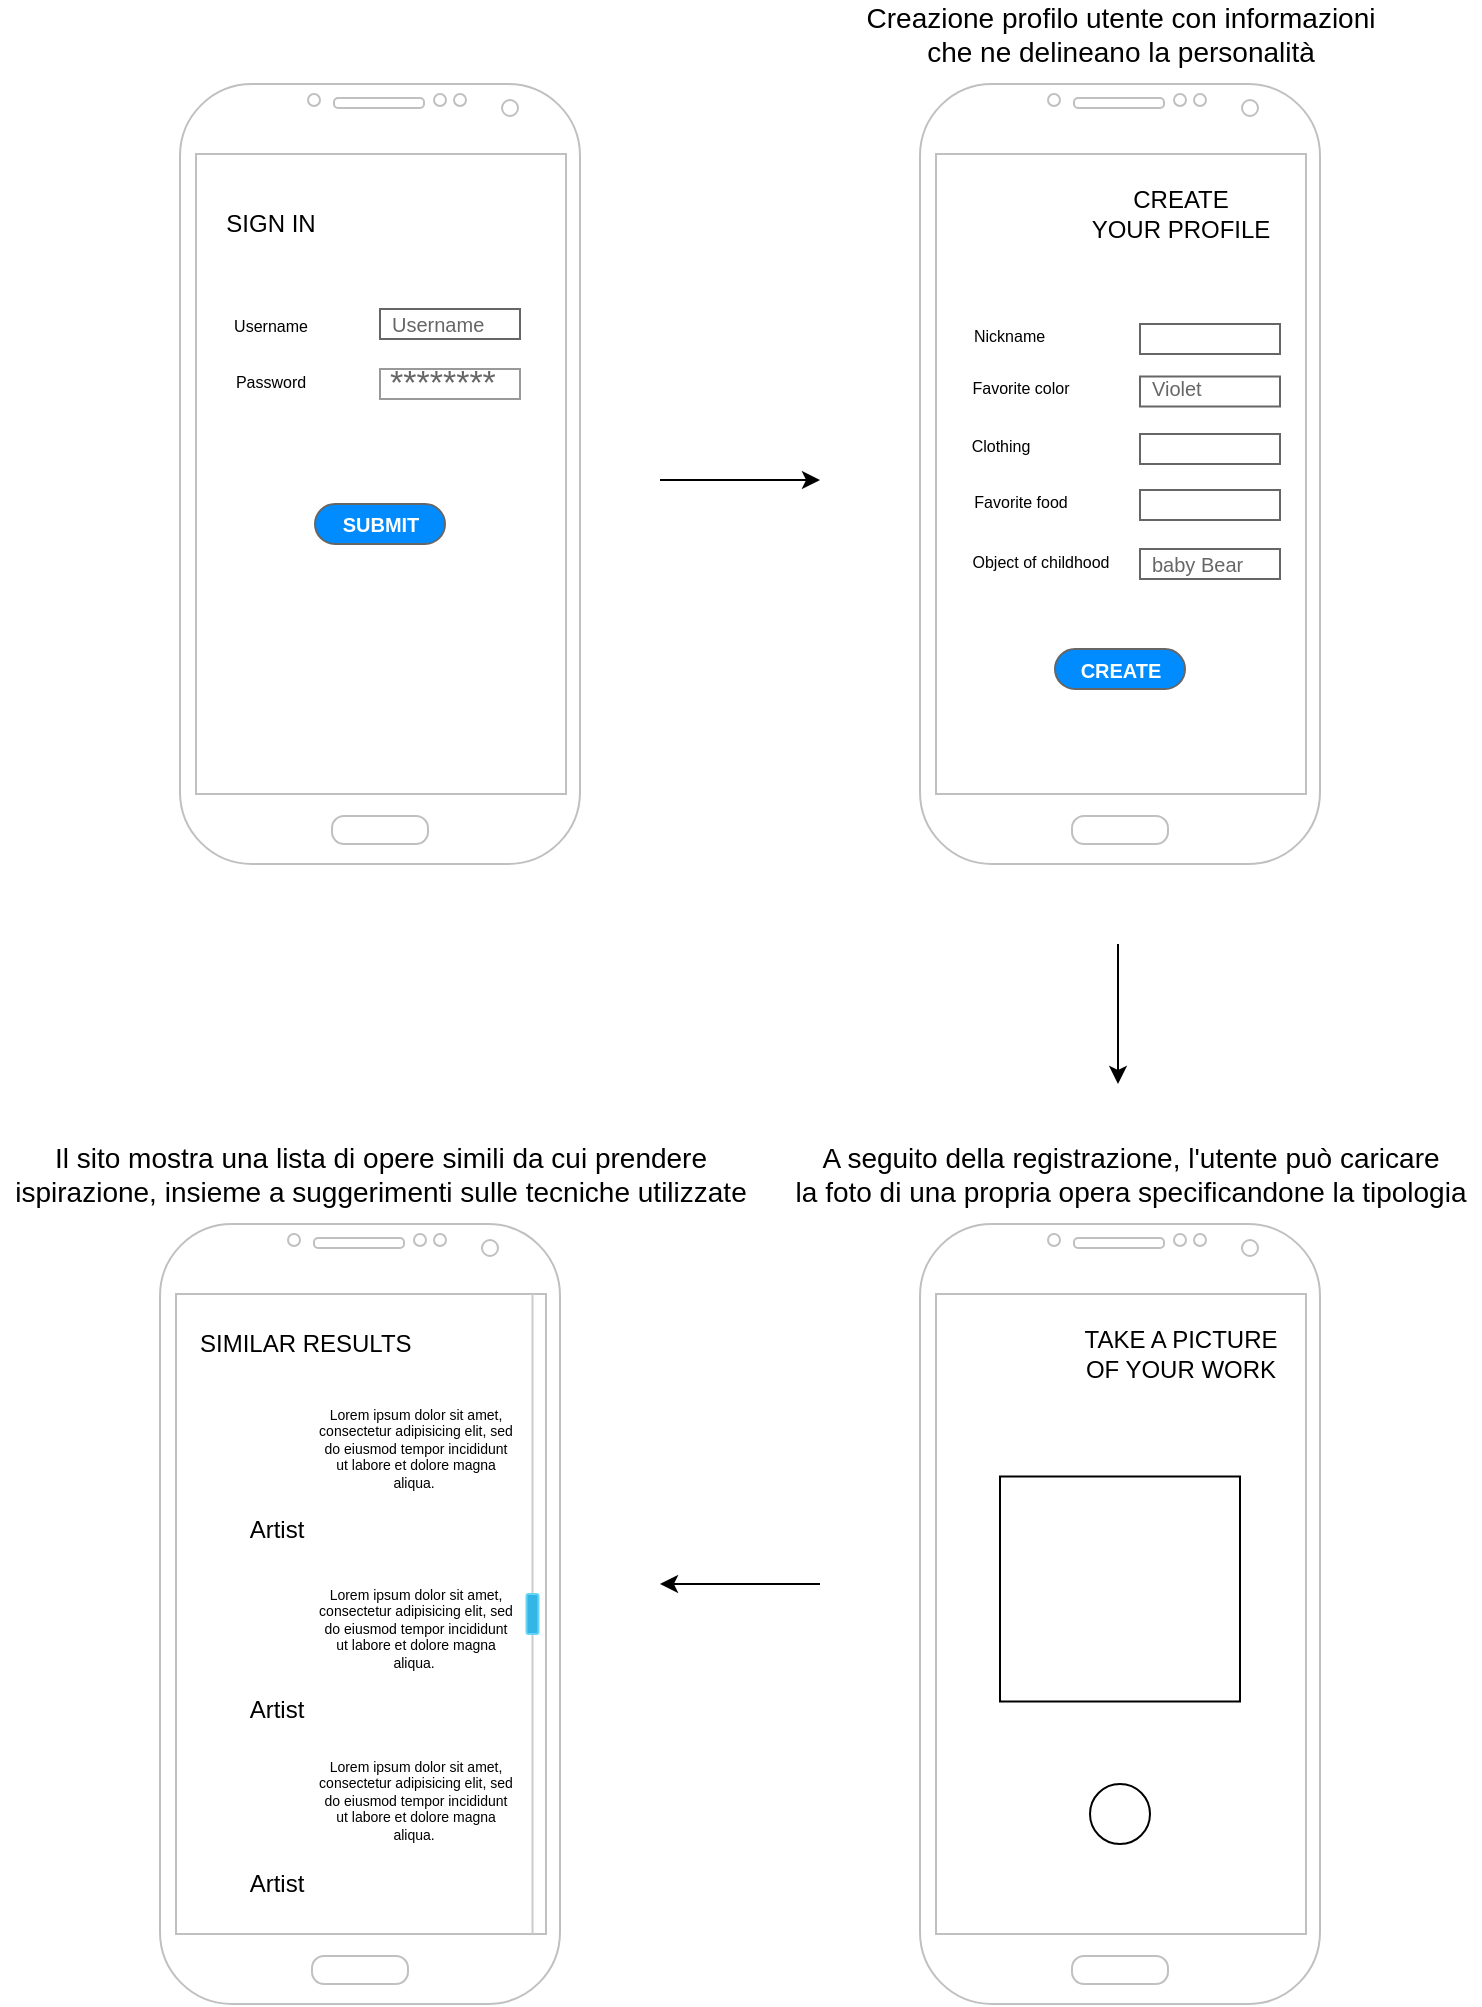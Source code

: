 <mxfile version="14.6.11" type="github">
  <diagram id="YqBdRVbUH3X9ktw2vI_X" name="Page-1">
    <mxGraphModel dx="2170" dy="2374" grid="1" gridSize="10" guides="1" tooltips="1" connect="1" arrows="1" fold="1" page="1" pageScale="1" pageWidth="827" pageHeight="1169" math="0" shadow="0">
      <root>
        <mxCell id="0" />
        <mxCell id="1" parent="0" />
        <mxCell id="K1Y7uYMDMErFbE7dxKjb-1" value="" style="verticalLabelPosition=bottom;verticalAlign=top;html=1;shadow=0;dashed=0;strokeWidth=1;shape=mxgraph.android.phone2;strokeColor=#c0c0c0;" parent="1" vertex="1">
          <mxGeometry x="490" y="-1030" width="200" height="390" as="geometry" />
        </mxCell>
        <mxCell id="K1Y7uYMDMErFbE7dxKjb-2" value="" style="verticalLabelPosition=bottom;verticalAlign=top;html=1;shadow=0;dashed=0;strokeWidth=1;shape=mxgraph.android.phone2;strokeColor=#c0c0c0;" parent="1" vertex="1">
          <mxGeometry x="490" y="-460" width="200" height="390" as="geometry" />
        </mxCell>
        <mxCell id="K1Y7uYMDMErFbE7dxKjb-3" value="" style="shape=image;html=1;verticalAlign=top;verticalLabelPosition=bottom;labelBackgroundColor=#ffffff;imageAspect=0;aspect=fixed;image=https://cdn4.iconfinder.com/data/icons/basic-ui-2-line/32/person-people-man-profile-human-128.png;strokeWidth=1;" parent="1" vertex="1">
          <mxGeometry x="510" y="-985" width="50" height="50" as="geometry" />
        </mxCell>
        <mxCell id="K1Y7uYMDMErFbE7dxKjb-4" value="CREATE &lt;br&gt;YOUR PROFILE" style="text;html=1;resizable=0;autosize=1;align=center;verticalAlign=middle;points=[];fillColor=none;strokeColor=none;rounded=0;" parent="1" vertex="1">
          <mxGeometry x="570" y="-980" width="100" height="30" as="geometry" />
        </mxCell>
        <mxCell id="K1Y7uYMDMErFbE7dxKjb-5" value="" style="strokeWidth=1;shadow=0;dashed=0;align=center;html=1;shape=mxgraph.mockup.text.textBox;fontColor=#666666;align=left;fontSize=17;spacingLeft=4;spacingTop=-3;strokeColor=#666666;mainText=" parent="1" vertex="1">
          <mxGeometry x="600" y="-855" width="70" height="15" as="geometry" />
        </mxCell>
        <mxCell id="K1Y7uYMDMErFbE7dxKjb-6" value="&lt;font style=&quot;font-size: 10px&quot;&gt;Username&lt;/font&gt;" style="strokeWidth=1;shadow=0;dashed=0;align=center;html=1;shape=mxgraph.mockup.text.textBox;fontColor=#666666;align=left;fontSize=17;spacingLeft=4;spacingTop=-3;strokeColor=#666666;mainText=" parent="1" vertex="1">
          <mxGeometry x="220" y="-917.5" width="70" height="15" as="geometry" />
        </mxCell>
        <mxCell id="K1Y7uYMDMErFbE7dxKjb-7" value="&lt;span style=&quot;font-size: 10px&quot;&gt;Violet&lt;/span&gt;" style="strokeWidth=1;shadow=0;dashed=0;align=left;html=1;shape=mxgraph.mockup.text.textBox;fontColor=#666666;align=left;fontSize=10;spacingLeft=4;spacingTop=-3;strokeColor=#666666;mainText=" parent="1" vertex="1">
          <mxGeometry x="600" y="-883.75" width="70" height="15" as="geometry" />
        </mxCell>
        <mxCell id="K1Y7uYMDMErFbE7dxKjb-8" value="" style="strokeWidth=1;shadow=0;dashed=0;align=center;html=1;shape=mxgraph.mockup.text.textBox;fontColor=#666666;align=left;fontSize=17;spacingLeft=4;spacingTop=-3;strokeColor=#666666;mainText=" parent="1" vertex="1">
          <mxGeometry x="600" y="-827" width="70" height="15" as="geometry" />
        </mxCell>
        <mxCell id="K1Y7uYMDMErFbE7dxKjb-9" value="&lt;span style=&quot;font-size: 10px&quot;&gt;baby Bear&lt;/span&gt;" style="strokeWidth=1;shadow=0;dashed=0;align=center;html=1;shape=mxgraph.mockup.text.textBox;fontColor=#666666;align=left;fontSize=17;spacingLeft=4;spacingTop=-3;strokeColor=#666666;mainText=" parent="1" vertex="1">
          <mxGeometry x="600" y="-797.5" width="70" height="15" as="geometry" />
        </mxCell>
        <mxCell id="K1Y7uYMDMErFbE7dxKjb-10" value="&lt;font style=&quot;font-size: 8px&quot;&gt;Username&lt;/font&gt;" style="text;html=1;resizable=0;autosize=1;align=center;verticalAlign=middle;points=[];fillColor=none;strokeColor=none;rounded=0;" parent="1" vertex="1">
          <mxGeometry x="140" y="-920" width="50" height="20" as="geometry" />
        </mxCell>
        <mxCell id="K1Y7uYMDMErFbE7dxKjb-11" value="&lt;font style=&quot;font-size: 8px&quot;&gt;Password&lt;/font&gt;" style="text;html=1;resizable=0;autosize=1;align=center;verticalAlign=middle;points=[];fillColor=none;strokeColor=none;rounded=0;" parent="1" vertex="1">
          <mxGeometry x="140" y="-892.5" width="50" height="20" as="geometry" />
        </mxCell>
        <mxCell id="K1Y7uYMDMErFbE7dxKjb-12" value="********" style="strokeWidth=1;shadow=0;dashed=0;align=center;html=1;shape=mxgraph.mockup.forms.pwField;strokeColor=#999999;mainText=;align=left;fontColor=#666666;fontSize=17;spacingLeft=3;" parent="1" vertex="1">
          <mxGeometry x="220" y="-887.5" width="70" height="15" as="geometry" />
        </mxCell>
        <mxCell id="K1Y7uYMDMErFbE7dxKjb-13" value="&lt;span style=&quot;font-size: 8px&quot;&gt;Favorite color&lt;/span&gt;" style="text;html=1;resizable=0;autosize=1;align=center;verticalAlign=middle;points=[];fillColor=none;strokeColor=none;rounded=0;" parent="1" vertex="1">
          <mxGeometry x="510" y="-888.75" width="60" height="20" as="geometry" />
        </mxCell>
        <mxCell id="K1Y7uYMDMErFbE7dxKjb-14" value="&lt;span style=&quot;font-size: 8px&quot;&gt;Clothing&lt;/span&gt;" style="text;html=1;resizable=0;autosize=1;align=center;verticalAlign=middle;points=[];fillColor=none;strokeColor=none;rounded=0;" parent="1" vertex="1">
          <mxGeometry x="510" y="-860" width="40" height="20" as="geometry" />
        </mxCell>
        <mxCell id="K1Y7uYMDMErFbE7dxKjb-15" value="&lt;span style=&quot;font-size: 8px&quot;&gt;Favorite food&lt;/span&gt;" style="text;html=1;resizable=0;autosize=1;align=center;verticalAlign=middle;points=[];fillColor=none;strokeColor=none;rounded=0;" parent="1" vertex="1">
          <mxGeometry x="510" y="-832" width="60" height="20" as="geometry" />
        </mxCell>
        <mxCell id="K1Y7uYMDMErFbE7dxKjb-16" value="&lt;span style=&quot;font-size: 8px&quot;&gt;Object of childhood&lt;/span&gt;" style="text;html=1;resizable=0;autosize=1;align=center;verticalAlign=middle;points=[];fillColor=none;strokeColor=none;rounded=0;" parent="1" vertex="1">
          <mxGeometry x="510" y="-802.5" width="80" height="20" as="geometry" />
        </mxCell>
        <mxCell id="K1Y7uYMDMErFbE7dxKjb-17" value="SUBMIT" style="strokeWidth=1;shadow=0;dashed=0;align=center;html=1;shape=mxgraph.mockup.buttons.button;strokeColor=#666666;fontColor=#ffffff;mainText=;buttonStyle=round;fontSize=10;fontStyle=1;fillColor=#008cff;whiteSpace=wrap;" parent="1" vertex="1">
          <mxGeometry x="187.5" y="-820" width="65" height="20" as="geometry" />
        </mxCell>
        <mxCell id="K1Y7uYMDMErFbE7dxKjb-18" value="&lt;font style=&quot;font-size: 14px&quot;&gt;Creazione profilo utente con informazioni&lt;br&gt;che ne delineano la personalità&lt;/font&gt;" style="text;html=1;resizable=0;autosize=1;align=center;verticalAlign=middle;points=[];fillColor=none;strokeColor=none;rounded=0;fontSize=10;" parent="1" vertex="1">
          <mxGeometry x="455" y="-1070" width="270" height="30" as="geometry" />
        </mxCell>
        <mxCell id="K1Y7uYMDMErFbE7dxKjb-21" value="" style="endArrow=classic;html=1;" parent="1" edge="1">
          <mxGeometry width="50" height="50" relative="1" as="geometry">
            <mxPoint x="360" y="-832" as="sourcePoint" />
            <mxPoint x="440" y="-832" as="targetPoint" />
          </mxGeometry>
        </mxCell>
        <mxCell id="K1Y7uYMDMErFbE7dxKjb-22" value="" style="verticalLabelPosition=bottom;verticalAlign=top;html=1;shadow=0;dashed=0;strokeWidth=1;shape=mxgraph.android.phone2;strokeColor=#c0c0c0;" parent="1" vertex="1">
          <mxGeometry x="110" y="-460" width="200" height="390" as="geometry" />
        </mxCell>
        <mxCell id="K1Y7uYMDMErFbE7dxKjb-23" value="" style="endArrow=classic;html=1;" parent="1" edge="1">
          <mxGeometry width="50" height="50" relative="1" as="geometry">
            <mxPoint x="589" y="-600" as="sourcePoint" />
            <mxPoint x="589" y="-530" as="targetPoint" />
          </mxGeometry>
        </mxCell>
        <mxCell id="K1Y7uYMDMErFbE7dxKjb-24" value="" style="shape=image;html=1;verticalAlign=top;verticalLabelPosition=bottom;labelBackgroundColor=#ffffff;imageAspect=0;aspect=fixed;image=https://cdn4.iconfinder.com/data/icons/multimedia-75/512/multimedia-49-128.png" parent="1" vertex="1">
          <mxGeometry x="507.5" y="-422.5" width="55" height="55" as="geometry" />
        </mxCell>
        <mxCell id="K1Y7uYMDMErFbE7dxKjb-25" value="TAKE A PICTURE &lt;br&gt;OF YOUR WORK" style="text;html=1;resizable=0;autosize=1;align=center;verticalAlign=middle;points=[];fillColor=none;strokeColor=none;rounded=0;" parent="1" vertex="1">
          <mxGeometry x="565" y="-410" width="110" height="30" as="geometry" />
        </mxCell>
        <mxCell id="K1Y7uYMDMErFbE7dxKjb-26" value="" style="rounded=0;whiteSpace=wrap;html=1;" parent="1" vertex="1">
          <mxGeometry x="530" y="-333.75" width="120" height="112.5" as="geometry" />
        </mxCell>
        <mxCell id="K1Y7uYMDMErFbE7dxKjb-27" value="" style="ellipse;whiteSpace=wrap;html=1;aspect=fixed;" parent="1" vertex="1">
          <mxGeometry x="575" y="-180" width="30" height="30" as="geometry" />
        </mxCell>
        <mxCell id="K1Y7uYMDMErFbE7dxKjb-28" value="" style="shape=image;html=1;verticalAlign=top;verticalLabelPosition=bottom;labelBackgroundColor=#ffffff;imageAspect=0;aspect=fixed;image=https://cdn4.iconfinder.com/data/icons/ionicons/512/icon-image-128.png" parent="1" vertex="1">
          <mxGeometry x="120.75" y="-380" width="70" height="70" as="geometry" />
        </mxCell>
        <mxCell id="K1Y7uYMDMErFbE7dxKjb-29" value="" style="shape=image;html=1;verticalAlign=top;verticalLabelPosition=bottom;labelBackgroundColor=#ffffff;imageAspect=0;aspect=fixed;image=https://cdn4.iconfinder.com/data/icons/ionicons/512/icon-image-128.png" parent="1" vertex="1">
          <mxGeometry x="120.75" y="-204" width="70" height="70" as="geometry" />
        </mxCell>
        <mxCell id="K1Y7uYMDMErFbE7dxKjb-30" value="SIMILAR RESULTS" style="text;html=1;resizable=0;autosize=1;align=left;verticalAlign=middle;points=[];fillColor=none;strokeColor=none;rounded=0;" parent="1" vertex="1">
          <mxGeometry x="128.25" y="-410" width="120" height="20" as="geometry" />
        </mxCell>
        <mxCell id="K1Y7uYMDMErFbE7dxKjb-31" value="" style="shape=image;html=1;verticalAlign=top;verticalLabelPosition=bottom;labelBackgroundColor=#ffffff;imageAspect=0;aspect=fixed;image=https://cdn4.iconfinder.com/data/icons/multimedia-75/512/multimedia-10-128.png" parent="1" vertex="1">
          <mxGeometry x="128.25" y="-317" width="20" height="20" as="geometry" />
        </mxCell>
        <mxCell id="K1Y7uYMDMErFbE7dxKjb-32" value="&lt;font style=&quot;font-size: 12px;&quot;&gt;Artist&lt;/font&gt;" style="text;html=1;resizable=0;autosize=1;align=center;verticalAlign=middle;points=[];fillColor=none;strokeColor=none;rounded=0;fontSize=12;" parent="1" vertex="1">
          <mxGeometry x="148.25" y="-317" width="40" height="20" as="geometry" />
        </mxCell>
        <mxCell id="K1Y7uYMDMErFbE7dxKjb-33" value="" style="shape=image;html=1;verticalAlign=top;verticalLabelPosition=bottom;labelBackgroundColor=#ffffff;imageAspect=0;aspect=fixed;image=https://cdn4.iconfinder.com/data/icons/ionicons/512/icon-image-128.png" parent="1" vertex="1">
          <mxGeometry x="120.75" y="-290" width="70" height="70" as="geometry" />
        </mxCell>
        <mxCell id="K1Y7uYMDMErFbE7dxKjb-34" value="" style="shape=image;html=1;verticalAlign=top;verticalLabelPosition=bottom;labelBackgroundColor=#ffffff;imageAspect=0;aspect=fixed;image=https://cdn4.iconfinder.com/data/icons/multimedia-75/512/multimedia-10-128.png" parent="1" vertex="1">
          <mxGeometry x="128.25" y="-227" width="20" height="20" as="geometry" />
        </mxCell>
        <mxCell id="K1Y7uYMDMErFbE7dxKjb-35" value="" style="shape=image;html=1;verticalAlign=top;verticalLabelPosition=bottom;labelBackgroundColor=#ffffff;imageAspect=0;aspect=fixed;image=https://cdn4.iconfinder.com/data/icons/multimedia-75/512/multimedia-10-128.png" parent="1" vertex="1">
          <mxGeometry x="128.25" y="-140" width="20" height="20" as="geometry" />
        </mxCell>
        <mxCell id="K1Y7uYMDMErFbE7dxKjb-36" value="&lt;font style=&quot;font-size: 12px;&quot;&gt;Artist&lt;/font&gt;" style="text;html=1;resizable=0;autosize=1;align=center;verticalAlign=middle;points=[];fillColor=none;strokeColor=none;rounded=0;fontSize=12;" parent="1" vertex="1">
          <mxGeometry x="148.25" y="-227" width="40" height="20" as="geometry" />
        </mxCell>
        <mxCell id="K1Y7uYMDMErFbE7dxKjb-37" value="&lt;font style=&quot;font-size: 12px;&quot;&gt;Artist&lt;/font&gt;" style="text;html=1;resizable=0;autosize=1;align=center;verticalAlign=middle;points=[];fillColor=none;strokeColor=none;rounded=0;fontSize=12;" parent="1" vertex="1">
          <mxGeometry x="148.25" y="-140" width="40" height="20" as="geometry" />
        </mxCell>
        <mxCell id="K1Y7uYMDMErFbE7dxKjb-38" value="" style="verticalLabelPosition=bottom;verticalAlign=top;html=1;shadow=0;dashed=0;strokeWidth=1;shape=mxgraph.android.quickscroll3;dy=0.5;fillColor=#33b5e5;strokeColor=#66D5F5;fontSize=12;" parent="1" vertex="1">
          <mxGeometry x="293.25" y="-425" width="6" height="320" as="geometry" />
        </mxCell>
        <mxCell id="K1Y7uYMDMErFbE7dxKjb-39" value="&lt;font style=&quot;font-size: 7px&quot;&gt;Lorem ipsum dolor sit amet, consectetur adipisicing elit, sed do eiusmod tempor incididunt ut labore et dolore magna aliqua.&amp;nbsp;&lt;/font&gt;" style="text;spacingTop=-5;whiteSpace=wrap;html=1;align=center;fontSize=7;fontFamily=Helvetica;fillColor=none;strokeColor=none;" parent="1" vertex="1">
          <mxGeometry x="188.25" y="-194" width="100" height="50" as="geometry" />
        </mxCell>
        <mxCell id="K1Y7uYMDMErFbE7dxKjb-40" value="&lt;font style=&quot;font-size: 7px&quot;&gt;Lorem ipsum dolor sit amet, consectetur adipisicing elit, sed do eiusmod tempor incididunt ut labore et dolore magna aliqua.&amp;nbsp;&lt;/font&gt;" style="text;spacingTop=-5;whiteSpace=wrap;html=1;align=center;fontSize=7;fontFamily=Helvetica;fillColor=none;strokeColor=none;" parent="1" vertex="1">
          <mxGeometry x="188.25" y="-370" width="100" height="50" as="geometry" />
        </mxCell>
        <mxCell id="K1Y7uYMDMErFbE7dxKjb-41" value="&lt;font style=&quot;font-size: 7px&quot;&gt;Lorem ipsum dolor sit amet, consectetur adipisicing elit, sed do eiusmod tempor incididunt ut labore et dolore magna aliqua.&amp;nbsp;&lt;/font&gt;" style="text;spacingTop=-5;whiteSpace=wrap;html=1;align=center;fontSize=7;fontFamily=Helvetica;fillColor=none;strokeColor=none;" parent="1" vertex="1">
          <mxGeometry x="188.25" y="-280" width="100" height="50" as="geometry" />
        </mxCell>
        <mxCell id="K1Y7uYMDMErFbE7dxKjb-42" value="&lt;font style=&quot;font-size: 14px&quot;&gt;A seguito della registrazione, l&#39;utente può caricare &lt;br&gt;la foto di una propria opera specificandone la tipologia&lt;/font&gt;" style="text;html=1;resizable=0;autosize=1;align=center;verticalAlign=middle;points=[];fillColor=none;strokeColor=none;rounded=0;fontSize=7;" parent="1" vertex="1">
          <mxGeometry x="420" y="-500" width="350" height="30" as="geometry" />
        </mxCell>
        <mxCell id="K1Y7uYMDMErFbE7dxKjb-43" value="&lt;font style=&quot;font-size: 14px&quot;&gt;Il sito mostra una lista di opere simili da cui prendere &lt;br&gt;ispirazione,&amp;nbsp;&lt;/font&gt;&lt;font style=&quot;font-size: 14px&quot;&gt;insieme a suggerimenti sulle tecniche utilizzate&lt;/font&gt;" style="text;html=1;resizable=0;autosize=1;align=center;verticalAlign=middle;points=[];fillColor=none;strokeColor=none;rounded=0;fontSize=7;" parent="1" vertex="1">
          <mxGeometry x="30" y="-500" width="380" height="30" as="geometry" />
        </mxCell>
        <mxCell id="B12CX4f54RW9JIWW8Okp-1" value="" style="verticalLabelPosition=bottom;verticalAlign=top;html=1;shadow=0;dashed=0;strokeWidth=1;shape=mxgraph.android.phone2;strokeColor=#c0c0c0;" vertex="1" parent="1">
          <mxGeometry x="120" y="-1030" width="200" height="390" as="geometry" />
        </mxCell>
        <mxCell id="B12CX4f54RW9JIWW8Okp-2" value="&lt;span style=&quot;font-size: 8px&quot;&gt;Nickname&lt;/span&gt;" style="text;html=1;resizable=0;autosize=1;align=left;verticalAlign=middle;points=[];fillColor=none;strokeColor=none;rounded=0;" vertex="1" parent="1">
          <mxGeometry x="515" y="-915" width="50" height="20" as="geometry" />
        </mxCell>
        <mxCell id="B12CX4f54RW9JIWW8Okp-3" value="" style="strokeWidth=1;shadow=0;dashed=0;align=center;html=1;shape=mxgraph.mockup.text.textBox;fontColor=#666666;align=left;fontSize=17;spacingLeft=4;spacingTop=-3;strokeColor=#666666;mainText=" vertex="1" parent="1">
          <mxGeometry x="600" y="-910" width="70" height="15" as="geometry" />
        </mxCell>
        <mxCell id="B12CX4f54RW9JIWW8Okp-4" value="CREATE" style="strokeWidth=1;shadow=0;dashed=0;align=center;html=1;shape=mxgraph.mockup.buttons.button;strokeColor=#666666;fontColor=#ffffff;mainText=;buttonStyle=round;fontSize=10;fontStyle=1;fillColor=#008cff;whiteSpace=wrap;" vertex="1" parent="1">
          <mxGeometry x="557.5" y="-747.5" width="65" height="20" as="geometry" />
        </mxCell>
        <mxCell id="B12CX4f54RW9JIWW8Okp-6" value="SIGN IN" style="text;html=1;resizable=0;autosize=1;align=center;verticalAlign=middle;points=[];fillColor=none;strokeColor=none;rounded=0;" vertex="1" parent="1">
          <mxGeometry x="135" y="-970" width="60" height="20" as="geometry" />
        </mxCell>
        <mxCell id="B12CX4f54RW9JIWW8Okp-7" value="" style="endArrow=classic;html=1;" edge="1" parent="1">
          <mxGeometry width="50" height="50" relative="1" as="geometry">
            <mxPoint x="440" y="-280" as="sourcePoint" />
            <mxPoint x="360" y="-280" as="targetPoint" />
          </mxGeometry>
        </mxCell>
      </root>
    </mxGraphModel>
  </diagram>
</mxfile>
